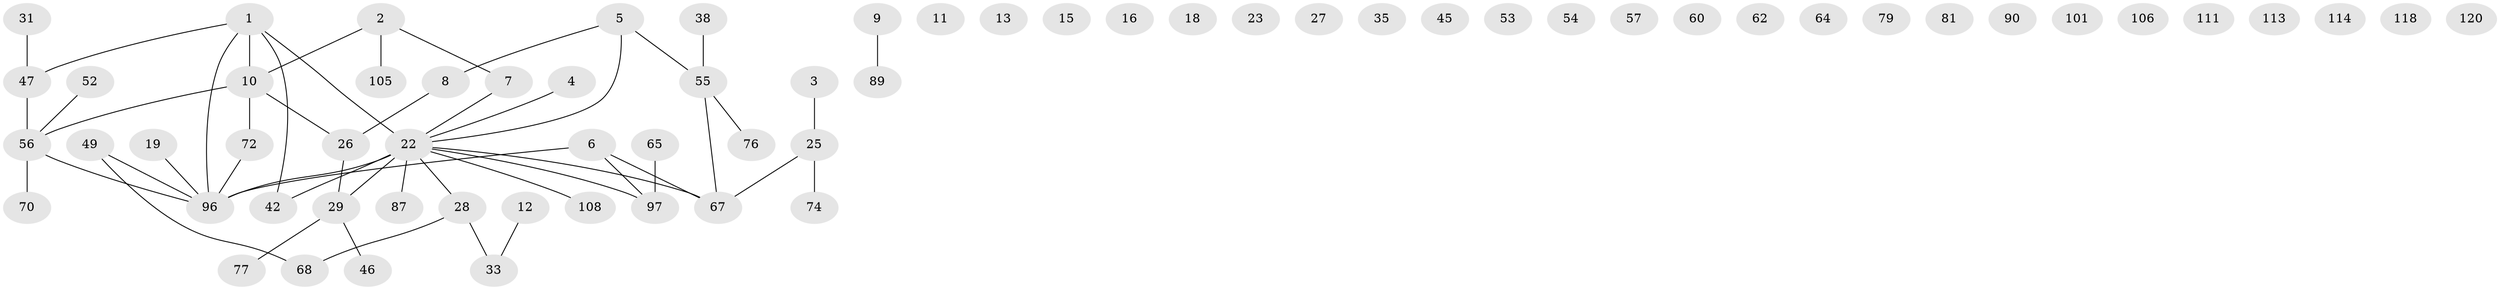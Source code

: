 // original degree distribution, {5: 0.03968253968253968, 3: 0.1984126984126984, 2: 0.23809523809523808, 1: 0.2698412698412698, 0: 0.18253968253968253, 4: 0.07142857142857142}
// Generated by graph-tools (version 1.1) at 2025/16/03/04/25 18:16:25]
// undirected, 66 vertices, 51 edges
graph export_dot {
graph [start="1"]
  node [color=gray90,style=filled];
  1 [super="+92"];
  2 [super="+32"];
  3 [super="+58"];
  4;
  5 [super="+20"];
  6 [super="+43"];
  7 [super="+36"];
  8 [super="+17"];
  9 [super="+14+86"];
  10 [super="+94+39"];
  11;
  12 [super="+122"];
  13;
  15 [super="+21"];
  16 [super="+93"];
  18;
  19;
  22 [super="+71+125+51+24+34"];
  23;
  25 [super="+30"];
  26 [super="+50+59"];
  27;
  28 [super="+37"];
  29 [super="+75"];
  31;
  33 [super="+83+115"];
  35;
  38;
  42 [super="+91"];
  45;
  46 [super="+85"];
  47 [super="+88+48"];
  49 [super="+84"];
  52;
  53;
  54;
  55 [super="+61"];
  56 [super="+124+69"];
  57;
  60;
  62;
  64;
  65;
  67 [super="+80+123"];
  68;
  70;
  72;
  74 [super="+116"];
  76;
  77;
  79;
  81;
  87;
  89 [super="+121"];
  90;
  96 [super="+103+112+117"];
  97 [super="+104"];
  101;
  105;
  106;
  108;
  111;
  113;
  114;
  118;
  120;
  1 -- 96;
  1 -- 22;
  1 -- 10;
  1 -- 42;
  1 -- 47;
  2 -- 7;
  2 -- 105;
  2 -- 10;
  3 -- 25;
  4 -- 22;
  5 -- 55;
  5 -- 8;
  5 -- 22;
  6 -- 96;
  6 -- 67;
  6 -- 97;
  7 -- 22;
  8 -- 26;
  9 -- 89;
  10 -- 26;
  10 -- 72;
  10 -- 56;
  12 -- 33;
  19 -- 96;
  22 -- 96 [weight=3];
  22 -- 87;
  22 -- 29 [weight=2];
  22 -- 28;
  22 -- 97;
  22 -- 67;
  22 -- 42;
  22 -- 108;
  25 -- 67;
  25 -- 74;
  26 -- 29;
  28 -- 33;
  28 -- 68;
  29 -- 77;
  29 -- 46;
  31 -- 47;
  38 -- 55;
  47 -- 56;
  49 -- 96;
  49 -- 68;
  52 -- 56;
  55 -- 76;
  55 -- 67;
  56 -- 96;
  56 -- 70;
  65 -- 97;
  72 -- 96;
}
